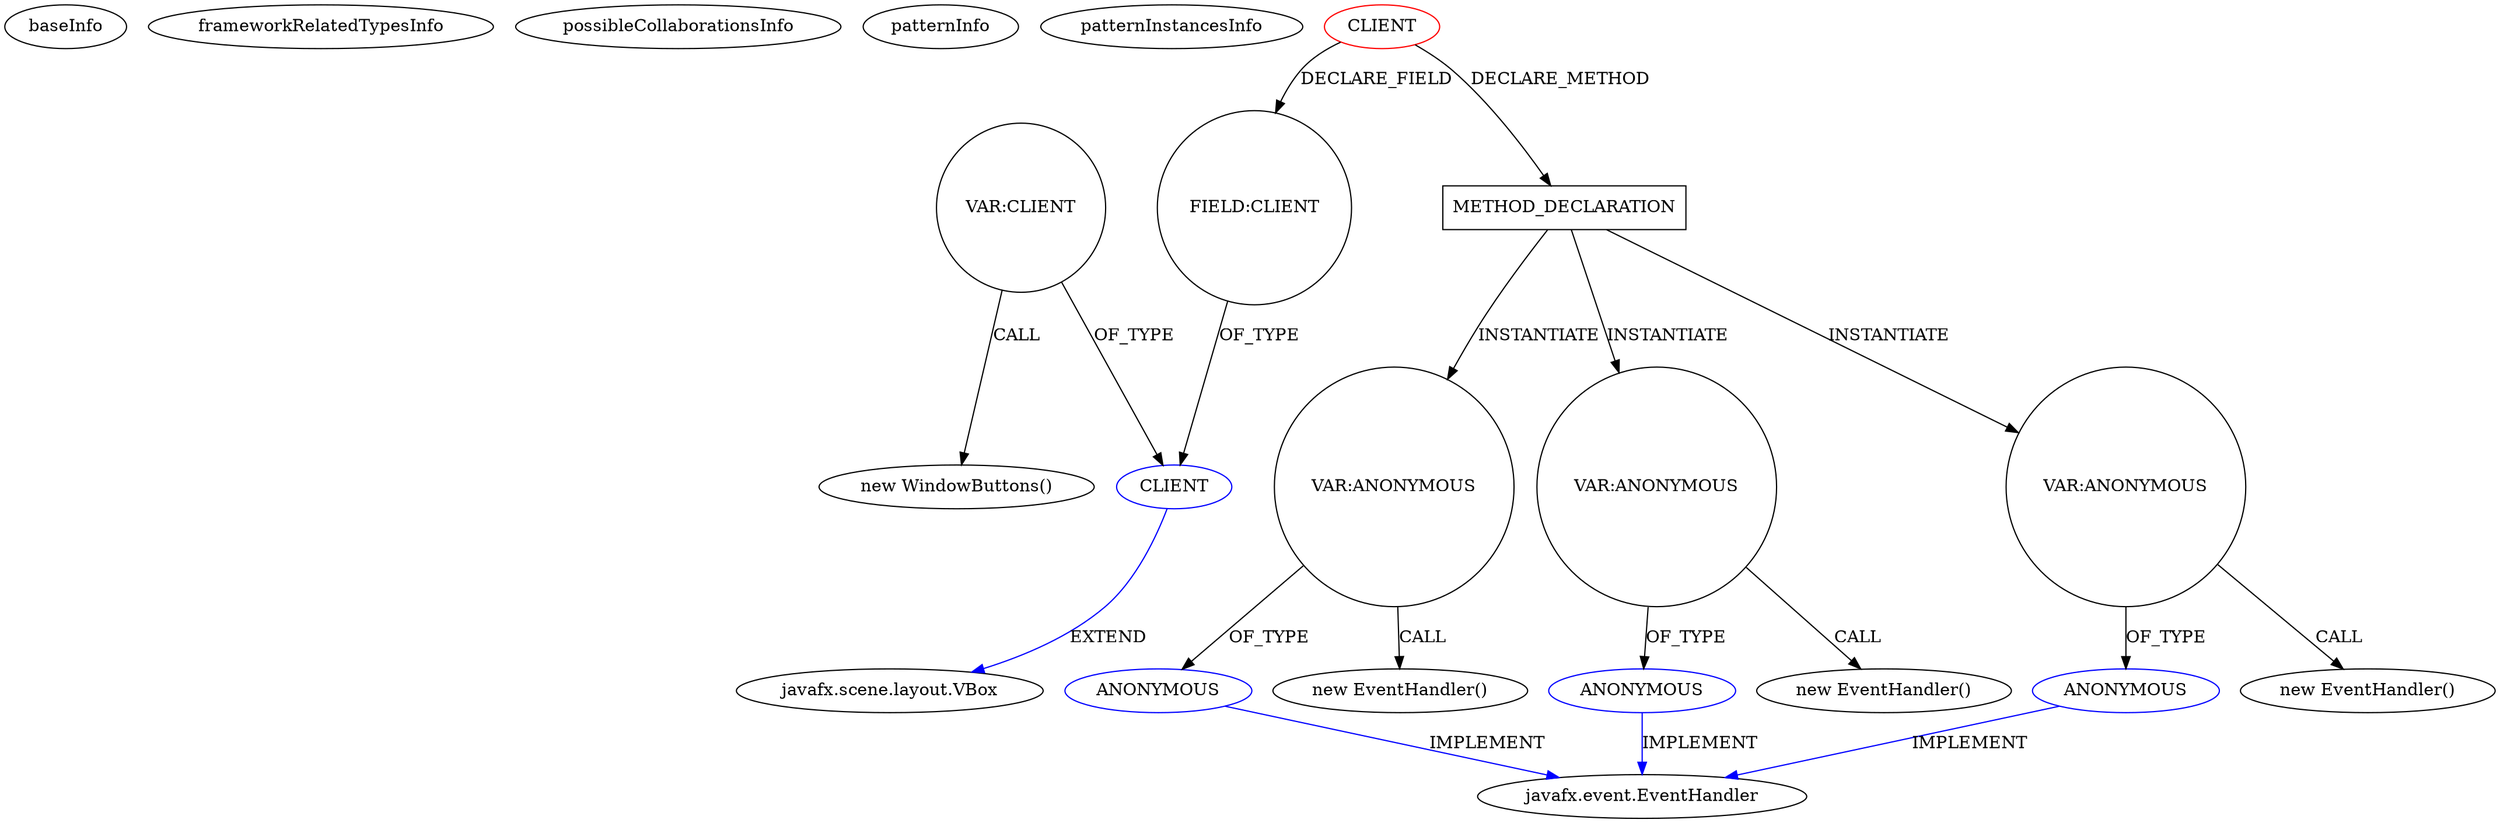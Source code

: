 digraph {
baseInfo[graphId=4455,category="pattern",isAnonymous=false,possibleRelation=false]
frameworkRelatedTypesInfo[]
possibleCollaborationsInfo[]
patternInfo[frequency=2.0,patternRootClient=0]
patternInstancesInfo[0="LichuanLu-ShunUI-FX~/LichuanLu-ShunUI-FX/ShunUI-FX-master/src/controllers/Controller.java~Controller~779",1="AMITCCILGITHUB-Contacts~/AMITCCILGITHUB-Contacts/Contacts-master/Contacts/src/org/apandey/view/parts/Header.java~Header~55"]
38[label="new WindowButtons()",vertexType="CONSTRUCTOR_CALL",isFrameworkType=false]
39[label="VAR:CLIENT",vertexType="VARIABLE_EXPRESION",isFrameworkType=false,shape=circle]
20[label="CLIENT",vertexType="REFERENCE_CLIENT_CLASS_DECLARATION",isFrameworkType=false,color=blue]
19[label="FIELD:CLIENT",vertexType="FIELD_DECLARATION",isFrameworkType=false,shape=circle]
0[label="CLIENT",vertexType="ROOT_CLIENT_CLASS_DECLARATION",isFrameworkType=false,color=red]
491[label="METHOD_DECLARATION",vertexType="CLIENT_METHOD_DECLARATION",isFrameworkType=false,shape=box]
503[label="VAR:ANONYMOUS",vertexType="VARIABLE_EXPRESION",isFrameworkType=false,shape=circle]
504[label="ANONYMOUS",vertexType="REFERENCE_ANONYMOUS_DECLARATION",isFrameworkType=false,color=blue]
502[label="new EventHandler()",vertexType="CONSTRUCTOR_CALL",isFrameworkType=false]
499[label="VAR:ANONYMOUS",vertexType="VARIABLE_EXPRESION",isFrameworkType=false,shape=circle]
500[label="ANONYMOUS",vertexType="REFERENCE_ANONYMOUS_DECLARATION",isFrameworkType=false,color=blue]
498[label="new EventHandler()",vertexType="CONSTRUCTOR_CALL",isFrameworkType=false]
495[label="VAR:ANONYMOUS",vertexType="VARIABLE_EXPRESION",isFrameworkType=false,shape=circle]
496[label="ANONYMOUS",vertexType="REFERENCE_ANONYMOUS_DECLARATION",isFrameworkType=false,color=blue]
494[label="new EventHandler()",vertexType="CONSTRUCTOR_CALL",isFrameworkType=false]
49[label="javafx.event.EventHandler",vertexType="FRAMEWORK_INTERFACE_TYPE",isFrameworkType=false]
21[label="javafx.scene.layout.VBox",vertexType="FRAMEWORK_CLASS_TYPE",isFrameworkType=false]
491->495[label="INSTANTIATE"]
0->19[label="DECLARE_FIELD"]
499->498[label="CALL"]
500->49[label="IMPLEMENT",color=blue]
503->504[label="OF_TYPE"]
504->49[label="IMPLEMENT",color=blue]
496->49[label="IMPLEMENT",color=blue]
19->20[label="OF_TYPE"]
20->21[label="EXTEND",color=blue]
491->503[label="INSTANTIATE"]
495->496[label="OF_TYPE"]
495->494[label="CALL"]
0->491[label="DECLARE_METHOD"]
39->20[label="OF_TYPE"]
503->502[label="CALL"]
499->500[label="OF_TYPE"]
39->38[label="CALL"]
491->499[label="INSTANTIATE"]
}
